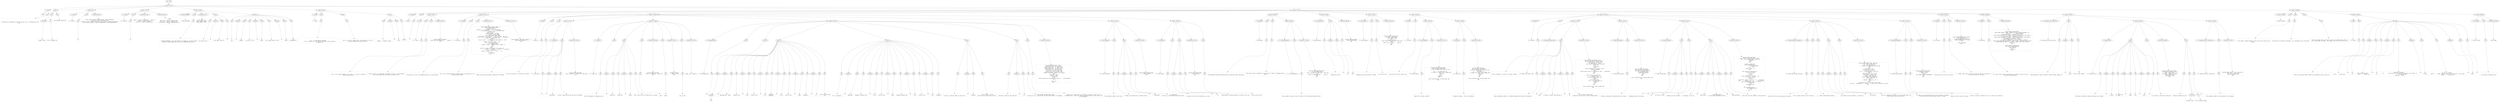 digraph lpegNode {

node [fontname=Helvetica]
edge [style=dashed]

doc_0 [label="doc - 658"]


doc_0 -> { section_1}
{rank=same; section_1}

section_1 [label="section: 1-624"]


// END RANK doc_0

section_1 -> { header_2 prose_3 section_4 section_5 section_6 section_7 section_8 section_9}
{rank=same; header_2 prose_3 section_4 section_5 section_6 section_7 section_8 section_9}

header_2 [label="1 : Node"]

prose_3 [label="prose"]

section_4 [label="section: 8-17"]

section_5 [label="section: 18-37"]

section_6 [label="section: 38-54"]

section_7 [label="section: 55-66"]

section_8 [label="section: 67-586"]

section_9 [label="section: 625-648"]


// END RANK section_1

header_2 -> leaf_10
leaf_10  [color=Gray,shape=rectangle,fontname=Inconsolata,label="* Node"]
// END RANK header_2

prose_3 -> { raw_11 link_12 raw_13}
{rank=same; raw_11 link_12 raw_13}

raw_11 [label="raw"]

link_12 [label="link"]

raw_13 [label="raw"]


// END RANK prose_3

raw_11 -> leaf_14
leaf_14  [color=Gray,shape=rectangle,fontname=Inconsolata,label="


  The Node class implements an abstract syntax tree, in collaboration with
the "]
// END RANK raw_11

link_12 -> { anchortext_15 url_16}
{rank=same; anchortext_15 url_16}

anchortext_15 [label="anchortext"]

url_16 [label="url"]


// END RANK link_12

anchortext_15 -> leaf_17
leaf_17  [color=Gray,shape=rectangle,fontname=Inconsolata,label="Grammar class"]
// END RANK anchortext_15

url_16 -> leaf_18
leaf_18  [color=Gray,shape=rectangle,fontname=Inconsolata,label="hts://~/grammar.orb"]
// END RANK url_16

raw_13 -> leaf_19
leaf_19  [color=Gray,shape=rectangle,fontname=Inconsolata,label=" and lpeg more generally.

"]
// END RANK raw_13

section_4 -> { header_20 prose_21 codeblock_22}
{rank=same; header_20 prose_21 codeblock_22}

header_20 [label="4 : asserts"]

prose_21 [label="prose"]

codeblock_22 [label="code block 10-15"]


// END RANK section_4

header_20 -> leaf_23
leaf_23  [color=Gray,shape=rectangle,fontname=Inconsolata,label="**** asserts"]
// END RANK header_20

prose_21 -> { raw_24}
{rank=same; raw_24}

raw_24 [label="raw"]


// END RANK prose_21

raw_24 -> leaf_25
leaf_25  [color=Gray,shape=rectangle,fontname=Inconsolata,label="
"]
// END RANK raw_24

codeblock_22 -> leaf_26
leaf_26  [color=Gray,shape=rectangle,fontname=Inconsolata,label="local yield = assert(coroutine.yield, \"uses coroutines\")
local wrap = assert(coroutine.wrap)
local sub, find = assert(string.sub, \"uses string\"), assert(string.find)
local setmeta, getmeta = assert(setmetatable), assert(getmetatable)"]
// END RANK codeblock_22

section_5 -> { header_27 prose_28 codeblock_29 codeblock_30}
{rank=same; header_27 prose_28 codeblock_29 codeblock_30}

header_27 [label="4 : requires"]

prose_28 [label="prose"]

codeblock_29 [label="code block 20-24"]

codeblock_30 [label="code block 28-35"]


// END RANK section_5

header_27 -> leaf_31
leaf_31  [color=Gray,shape=rectangle,fontname=Inconsolata,label="**** requires"]
// END RANK header_27

prose_28 -> { raw_32}
{rank=same; raw_32}

raw_32 [label="raw"]


// END RANK prose_28

raw_32 -> leaf_33
leaf_33  [color=Gray,shape=rectangle,fontname=Inconsolata,label="
"]
// END RANK raw_32

codeblock_29 -> leaf_34
leaf_34  [color=Gray,shape=rectangle,fontname=Inconsolata,label="local s = require \"singletons\" . status ()
local a = require \"anterm\"
local dot = require \"espalier/dot\""]
// END RANK codeblock_29

codeblock_30 -> leaf_35
leaf_35  [color=Gray,shape=rectangle,fontname=Inconsolata,label="   -- ergo
   --[[
   local html = require \"espalier/html\"
   local css  = require \"espalier/css\"
   local portal = require \"espalier/portal\"
   --]]"]
// END RANK codeblock_30

section_6 -> { header_36 prose_37 codeblock_38 prose_39 prose_40}
{rank=same; header_36 prose_37 codeblock_38 prose_39 prose_40}

header_36 [label="2 : Node metatable"]

prose_37 [label="prose"]

codeblock_38 [label="code block 43-47"]

prose_39 [label="prose"]

prose_40 [label="prose"]


// END RANK section_6

header_36 -> leaf_41
leaf_41  [color=Gray,shape=rectangle,fontname=Inconsolata,label="** Node metatable"]
// END RANK header_36

prose_37 -> { raw_42}
{rank=same; raw_42}

raw_42 [label="raw"]


// END RANK prose_37

raw_42 -> leaf_43
leaf_43  [color=Gray,shape=rectangle,fontname=Inconsolata,label="

  The Node metatable is the root table for any Node, all of which should
subclass through [[Node:inherit()][hts://~/node#node:inherit()]].
"]
// END RANK raw_42

codeblock_38 -> leaf_44
leaf_44  [color=Gray,shape=rectangle,fontname=Inconsolata,label="local Node = {}
Node.__index = Node
Node.isNode = Node"]
// END RANK codeblock_38

prose_39 -> { raw_45 prespace_46 literal_47 raw_48}
{rank=same; raw_45 prespace_46 literal_47 raw_48}

raw_45 [label="raw"]

prespace_46 [label="prespace"]

literal_47 [label="literal"]

raw_48 [label="raw"]


// END RANK prose_39

raw_45 -> leaf_49
leaf_49  [color=Gray,shape=rectangle,fontname=Inconsolata,label="
we would now say"]
// END RANK raw_45

prespace_46 -> leaf_50
leaf_50  [color=Gray,shape=rectangle,fontname=Inconsolata,label=" "]
// END RANK prespace_46

literal_47 -> leaf_51
leaf_51  [color=Gray,shape=rectangle,fontname=Inconsolata,label="local Node = meta {}"]
// END RANK literal_47

raw_48 -> leaf_52
leaf_52  [color=Gray,shape=rectangle,fontname=Inconsolata,label=".
"]
// END RANK raw_48

prose_40 -> { raw_53 prespace_54 literal_55 raw_56 prespace_57 literal_58 raw_59 prespace_60 literal_61 raw_62}
{rank=same; raw_53 prespace_54 literal_55 raw_56 prespace_57 literal_58 raw_59 prespace_60 literal_61 raw_62}

raw_53 [label="raw"]

prespace_54 [label="prespace"]

literal_55 [label="literal"]

raw_56 [label="raw"]

prespace_57 [label="prespace"]

literal_58 [label="literal"]

raw_59 [label="raw"]

prespace_60 [label="prespace"]

literal_61 [label="literal"]

raw_62 [label="raw"]


// END RANK prose_40

raw_53 -> leaf_63
leaf_63  [color=Gray,shape=rectangle,fontname=Inconsolata,label="
The"]
// END RANK raw_53

prespace_54 -> leaf_64
leaf_64  [color=Gray,shape=rectangle,fontname=Inconsolata,label=" "]
// END RANK prespace_54

literal_55 -> leaf_65
leaf_65  [color=Gray,shape=rectangle,fontname=Inconsolata,label="isNode"]
// END RANK literal_55

raw_56 -> leaf_66
leaf_66  [color=Gray,shape=rectangle,fontname=Inconsolata,label=" is a quirk of the"]
// END RANK raw_56

prespace_57 -> leaf_67
leaf_67  [color=Gray,shape=rectangle,fontname=Inconsolata,label=" "]
// END RANK prespace_57

literal_58 -> leaf_68
leaf_68  [color=Gray,shape=rectangle,fontname=Inconsolata,label="Node"]
// END RANK literal_58

raw_59 -> leaf_69
leaf_69  [color=Gray,shape=rectangle,fontname=Inconsolata,label=" arcy, being distinct from"]
// END RANK raw_59

prespace_60 -> leaf_70
leaf_70  [color=Gray,shape=rectangle,fontname=Inconsolata,label=" "]
// END RANK prespace_60

literal_61 -> leaf_71
leaf_71  [color=Gray,shape=rectangle,fontname=Inconsolata,label="idEst"]
// END RANK literal_61

raw_62 -> leaf_72
leaf_72  [color=Gray,shape=rectangle,fontname=Inconsolata,label=" for
orthogonality.

"]
// END RANK raw_62

section_7 -> { header_73 prose_74 prose_75 prose_76}
{rank=same; header_73 prose_74 prose_75 prose_76}

header_73 [label="2 : Fields"]

prose_74 [label="prose"]

prose_75 [label="prose"]

prose_76 [label="prose"]


// END RANK section_7

header_73 -> leaf_77
leaf_77  [color=Gray,shape=rectangle,fontname=Inconsolata,label="** Fields"]
// END RANK header_73

prose_74 -> { raw_78}
{rank=same; raw_78}

raw_78 [label="raw"]


// END RANK prose_74

raw_78 -> leaf_79
leaf_79  [color=Gray,shape=rectangle,fontname=Inconsolata,label="

   - id :  A string naming the Node.
           This is identical to the name of the pattern that recognizes
           or captures it.
"]
// END RANK raw_78

prose_75 -> { raw_80}
{rank=same; raw_80}

raw_80 [label="raw"]


// END RANK prose_75

raw_80 -> leaf_81
leaf_81  [color=Gray,shape=rectangle,fontname=Inconsolata,label="
           This is never set on Node itself, and Grammar will fail to
           produce a Node which lacks this flag.
"]
// END RANK raw_80

prose_76 -> { raw_82 prespace_83 literal_84 raw_85}
{rank=same; raw_82 prespace_83 literal_84 raw_85}

raw_82 [label="raw"]

prespace_83 [label="prespace"]

literal_84 [label="literal"]

raw_85 [label="raw"]


// END RANK prose_76

raw_82 -> leaf_86
leaf_86  [color=Gray,shape=rectangle,fontname=Inconsolata,label="
   - isNode :  A boolean, always"]
// END RANK raw_82

prespace_83 -> leaf_87
leaf_87  [color=Gray,shape=rectangle,fontname=Inconsolata,label=" "]
// END RANK prespace_83

literal_84 -> leaf_88
leaf_88  [color=Gray,shape=rectangle,fontname=Inconsolata,label="true"]
// END RANK literal_84

raw_85 -> leaf_89
leaf_89  [color=Gray,shape=rectangle,fontname=Inconsolata,label="/truthy.

"]
// END RANK raw_85

section_8 -> { header_90 prose_91 section_92 section_93 section_94 section_95 section_96 section_97 section_98 section_99 section_100 section_101 section_102}
{rank=same; header_90 prose_91 section_92 section_93 section_94 section_95 section_96 section_97 section_98 section_99 section_100 section_101 section_102}

header_90 [label="2 : Methods"]

prose_91 [label="prose"]

section_92 [label="section: 70-84"]

section_93 [label="section: 85-133"]

section_94 [label="section: 134-244"]

section_95 [label="section: 260-267"]

section_96 [label="section: 282-292"]

section_97 [label="section: 293-312"]

section_98 [label="section: 313-339"]

section_99 [label="section: 362-518"]

section_100 [label="section: 536-554"]

section_101 [label="section: 555-586"]

section_102 [label="section: 587-612"]


// END RANK section_8

header_90 -> leaf_103
leaf_103  [color=Gray,shape=rectangle,fontname=Inconsolata,label="** Methods"]
// END RANK header_90

prose_91 -> { raw_104}
{rank=same; raw_104}

raw_104 [label="raw"]


// END RANK prose_91

raw_104 -> leaf_105
leaf_105  [color=Gray,shape=rectangle,fontname=Inconsolata,label="

"]
// END RANK raw_104

section_92 -> { header_106 prose_107 prose_108 codeblock_109}
{rank=same; header_106 prose_107 prose_108 codeblock_109}

header_106 [label="4 : toLua"]

prose_107 [label="prose"]

prose_108 [label="prose"]

codeblock_109 [label="code block 78-82"]


// END RANK section_92

header_106 -> leaf_110
leaf_110  [color=Gray,shape=rectangle,fontname=Inconsolata,label="**** toLua"]
// END RANK header_106

prose_107 -> { raw_111}
{rank=same; raw_111}

raw_111 [label="raw"]


// END RANK prose_107

raw_111 -> leaf_112
leaf_112  [color=Gray,shape=rectangle,fontname=Inconsolata,label="

This is not a general method in any sense, it's here as a backstop
while I build out Clu.
"]
// END RANK raw_111

prose_108 -> { raw_113}
{rank=same; raw_113}

raw_113 [label="raw"]


// END RANK prose_108

raw_113 -> leaf_114
leaf_114  [color=Gray,shape=rectangle,fontname=Inconsolata,label="
I'm going to call it an important root method: it says, in plain English,
that a bare Node cannot be simply converted to Lua.
"]
// END RANK raw_113

codeblock_109 -> leaf_115
leaf_115  [color=Gray,shape=rectangle,fontname=Inconsolata,label="function Node.toLua(node)
  s:halt(\"No toLua method for \" .. node.id)
end"]
// END RANK codeblock_109

section_93 -> { header_116 prose_117 prose_118 codeblock_119 codeblock_120}
{rank=same; header_116 prose_117 prose_118 codeblock_119 codeblock_120}

header_116 [label="3 : Visualizer"]

prose_117 [label="prose"]

prose_118 [label="prose"]

codeblock_119 [label="code block 94-125"]

codeblock_120 [label="code block 127-131"]


// END RANK section_93

header_116 -> leaf_121
leaf_121  [color=Gray,shape=rectangle,fontname=Inconsolata,label="*** Visualizer"]
// END RANK header_116

prose_117 -> { raw_122}
{rank=same; raw_122}

raw_122 [label="raw"]


// END RANK prose_117

raw_122 -> leaf_123
leaf_123  [color=Gray,shape=rectangle,fontname=Inconsolata,label="

This gives us a nice, tree-shaped printout of an entire Node.
"]
// END RANK raw_122

prose_118 -> { raw_124}
{rank=same; raw_124}

raw_124 [label="raw"]


// END RANK prose_118

raw_124 -> leaf_125
leaf_125  [color=Gray,shape=rectangle,fontname=Inconsolata,label="
We're less disciplined than we should be about up-assigning this to
inherited Node classes.
"]
// END RANK raw_124

codeblock_119 -> leaf_126
leaf_126  [color=Gray,shape=rectangle,fontname=Inconsolata,label="function Node.toString(node, depth, c)
   local depth = depth or 0
   local phrase = \"\"
   phrase = (\"  \"):rep(depth) .. a.bright(node.id) .. \"    \"
      .. a.cyan(node.first) .. \"-\" .. a.cyan(node.last)
   if node[1] then
      local extra = \"    \"
      if Node.len(node) > 56 then
         --  Truncate in the middle
         local span = Node.span(node)
         local pre, post = sub(span, 1, 26), sub(span, -26, -1)
         extra = extra .. a.dim(pre) .. a.bright(\"………\") .. a.dim(post)
         extra = extra:gsub(\"\\n\", \"◼︎\")
      else
         extra = extra .. a.dim(Node.span(node):gsub(\"\\n\", \"◼︎\"))
      end
      phrase = phrase .. extra .. \"\\n\"
      for _,v in ipairs(node) do
         if (v.isNode) then
            phrase = phrase .. Node.toString(v, depth + 1)
         end
      end
   else
      local val = node.str:sub(node.first, node.last)
                          :gsub(\" \", a.clear() .. a.dim(\"_\") .. a.green())
      val = a.green(val)
      phrase = phrase .. \"    \" .. val  .. \"\\n\"
   end
   return phrase
end"]
// END RANK codeblock_119

codeblock_120 -> leaf_127
leaf_127  [color=Gray,shape=rectangle,fontname=Inconsolata,label="function Node.__repr(node, phrase, c)
   return tostring(node, 0, c)
end"]
// END RANK codeblock_120

section_94 -> { header_128 prose_129 prose_130 section_131 section_132 section_133 section_134 section_135}
{rank=same; header_128 prose_129 prose_130 section_131 section_132 section_133 section_134 section_135}

header_128 [label="3 : Metrics"]

prose_129 [label="prose"]

prose_130 [label="prose"]

section_131 [label="section: 141-151"]

section_132 [label="section: 152-180"]

section_133 [label="section: 181-228"]

section_134 [label="section: 229-244"]

section_135 [label="section: 245-259"]


// END RANK section_94

header_128 -> leaf_136
leaf_136  [color=Gray,shape=rectangle,fontname=Inconsolata,label="*** Metrics"]
// END RANK header_128

prose_129 -> { raw_137}
{rank=same; raw_137}

raw_137 [label="raw"]


// END RANK prose_129

raw_137 -> leaf_138
leaf_138  [color=Gray,shape=rectangle,fontname=Inconsolata,label="

These retrieve various general properties of the Node.
"]
// END RANK raw_137

prose_130 -> { raw_139}
{rank=same; raw_139}

raw_139 [label="raw"]


// END RANK prose_130

raw_139 -> leaf_140
leaf_140  [color=Gray,shape=rectangle,fontname=Inconsolata,label="
The focus has been on correctness over speed.

"]
// END RANK raw_139

section_131 -> { header_141 prose_142 codeblock_143}
{rank=same; header_141 prose_142 codeblock_143}

header_141 [label="4 : node:span()"]

prose_142 [label="prose"]

codeblock_143 [label="code block 145-149"]


// END RANK section_131

header_141 -> leaf_144
leaf_144  [color=Gray,shape=rectangle,fontname=Inconsolata,label="**** node:span()"]
// END RANK header_141

prose_142 -> { raw_145 prespace_146 literal_147 raw_148}
{rank=same; raw_145 prespace_146 literal_147 raw_148}

raw_145 [label="raw"]

prespace_146 [label="prespace"]

literal_147 [label="literal"]

raw_148 [label="raw"]


// END RANK prose_142

raw_145 -> leaf_149
leaf_149  [color=Gray,shape=rectangle,fontname=Inconsolata,label=""]
// END RANK raw_145

prespace_146 -> leaf_150
leaf_150  [color=Gray,shape=rectangle,fontname=Inconsolata,label=""]
// END RANK prespace_146

literal_147 -> leaf_151
leaf_151  [color=Gray,shape=rectangle,fontname=Inconsolata,label="node:span()"]
// END RANK literal_147

raw_148 -> leaf_152
leaf_152  [color=Gray,shape=rectangle,fontname=Inconsolata,label=" returns a substring across the span of the Node.
"]
// END RANK raw_148

codeblock_143 -> leaf_153
leaf_153  [color=Gray,shape=rectangle,fontname=Inconsolata,label="function Node.span(node)
   return sub(node.str, node.first, node.last)
end"]
// END RANK codeblock_143

section_132 -> { header_154 prose_155 prose_156 prose_157 codeblock_158 prose_159 codeblock_160 prose_161 codeblock_162}
{rank=same; header_154 prose_155 prose_156 prose_157 codeblock_158 prose_159 codeblock_160 prose_161 codeblock_162}

header_154 [label="4 : node:len()"]

prose_155 [label="prose"]

prose_156 [label="prose"]

prose_157 [label="prose"]

codeblock_158 [label="code block 160-164"]

prose_159 [label="prose"]

codeblock_160 [label="code block 168-172"]

prose_161 [label="prose"]

codeblock_162 [label="code block 176-178"]


// END RANK section_132

header_154 -> leaf_163
leaf_163  [color=Gray,shape=rectangle,fontname=Inconsolata,label="**** node:len()"]
// END RANK header_154

prose_155 -> { raw_164}
{rank=same; raw_164}

raw_164 [label="raw"]


// END RANK prose_155

raw_164 -> leaf_165
leaf_165  [color=Gray,shape=rectangle,fontname=Inconsolata,label="

ahh, the pleasure of indexing by one.
"]
// END RANK raw_164

prose_156 -> { prespace_166 literal_167 raw_168 prespace_169 literal_170 raw_171}
{rank=same; prespace_166 literal_167 raw_168 prespace_169 literal_170 raw_171}

prespace_166 [label="prespace"]

literal_167 [label="literal"]

raw_168 [label="raw"]

prespace_169 [label="prespace"]

literal_170 [label="literal"]

raw_171 [label="raw"]


// END RANK prose_156

prespace_166 -> leaf_172
leaf_172  [color=Gray,shape=rectangle,fontname=Inconsolata,label=""]
// END RANK prespace_166

literal_167 -> leaf_173
leaf_173  [color=Gray,shape=rectangle,fontname=Inconsolata,label="node:len()"]
// END RANK literal_167

raw_168 -> leaf_174
leaf_174  [color=Gray,shape=rectangle,fontname=Inconsolata,label=" gives the"]
// END RANK raw_168

prespace_169 -> leaf_175
leaf_175  [color=Gray,shape=rectangle,fontname=Inconsolata,label=" "]
// END RANK prespace_169

literal_170 -> leaf_176
leaf_176  [color=Gray,shape=rectangle,fontname=Inconsolata,label="#node"]
// END RANK literal_170

raw_171 -> leaf_177
leaf_177  [color=Gray,shape=rectangle,fontname=Inconsolata,label=" and I think we can just add that as a synonym.
"]
// END RANK raw_171

prose_157 -> { raw_178}
{rank=same; raw_178}

raw_178 [label="raw"]


// END RANK prose_157

raw_178 -> leaf_179
leaf_179  [color=Gray,shape=rectangle,fontname=Inconsolata,label="
hmm.
"]
// END RANK raw_178

codeblock_158 -> leaf_180
leaf_180  [color=Gray,shape=rectangle,fontname=Inconsolata,label="function Node.len(node)
    return 1 + node.last - node.first
end"]
// END RANK codeblock_158

prose_159 -> { raw_181}
{rank=same; raw_181}

raw_181 [label="raw"]


// END RANK prose_159

raw_181 -> leaf_182
leaf_182  [color=Gray,shape=rectangle,fontname=Inconsolata,label="
Hence
"]
// END RANK raw_181

codeblock_160 -> leaf_183
leaf_183  [color=Gray,shape=rectangle,fontname=Inconsolata,label="fn Node.len(node)
   -> @last - @first
end"]
// END RANK codeblock_160

prose_161 -> { raw_184}
{rank=same; raw_184}

raw_184 [label="raw"]


// END RANK prose_161

raw_184 -> leaf_185
leaf_185  [color=Gray,shape=rectangle,fontname=Inconsolata,label="
yes, we can:
"]
// END RANK raw_184

codeblock_162 -> leaf_186
leaf_186  [color=Gray,shape=rectangle,fontname=Inconsolata,label="Node.__len = Node.len"]
// END RANK codeblock_162

section_133 -> { header_187 prose_188 structure_189 prose_190 prose_191 prose_192 prose_193 prose_194 codeblock_195}
{rank=same; header_187 prose_188 structure_189 prose_190 prose_191 prose_192 prose_193 prose_194 codeblock_195}

header_187 [label="4 : Node:gap(node)"]

prose_188 [label="prose"]

structure_189 [label="structure"]

prose_190 [label="prose"]

prose_191 [label="prose"]

prose_192 [label="prose"]

prose_193 [label="prose"]

prose_194 [label="prose"]

codeblock_195 [label="code block 206-226"]


// END RANK section_133

header_187 -> leaf_196
leaf_196  [color=Gray,shape=rectangle,fontname=Inconsolata,label="**** Node:gap(node)"]
// END RANK header_187

prose_188 -> { raw_197}
{rank=same; raw_197}

raw_197 [label="raw"]


// END RANK prose_188

raw_197 -> leaf_198
leaf_198  [color=Gray,shape=rectangle,fontname=Inconsolata,label="
"]
// END RANK raw_197

structure_189 -> { hashline_199}
{rank=same; hashline_199}

hashline_199 [label="hashline"]


// END RANK structure_189

hashline_199 -> { hashtag_200}
{rank=same; hashtag_200}

hashtag_200 [label="hashtag"]


// END RANK hashline_199

hashtag_200 -> leaf_201
leaf_201  [color=Gray,shape=rectangle,fontname=Inconsolata,label="NB"]
// END RANK hashtag_200

prose_190 -> { prespace_202 literal_203 raw_204 prespace_205 literal_206 raw_207 prespace_208 literal_209 raw_210 prespace_211 literal_212 raw_213 prespace_214 literal_215 raw_216 prespace_217 bold_218 raw_219}
{rank=same; prespace_202 literal_203 raw_204 prespace_205 literal_206 raw_207 prespace_208 literal_209 raw_210 prespace_211 literal_212 raw_213 prespace_214 literal_215 raw_216 prespace_217 bold_218 raw_219}

prespace_202 [label="prespace"]

literal_203 [label="literal"]

raw_204 [label="raw"]

prespace_205 [label="prespace"]

literal_206 [label="literal"]

raw_207 [label="raw"]

prespace_208 [label="prespace"]

literal_209 [label="literal"]

raw_210 [label="raw"]

prespace_211 [label="prespace"]

literal_212 [label="literal"]

raw_213 [label="raw"]

prespace_214 [label="prespace"]

literal_215 [label="literal"]

raw_216 [label="raw"]

prespace_217 [label="prespace"]

bold_218 [label="bold"]

raw_219 [label="raw"]


// END RANK prose_190

prespace_202 -> leaf_220
leaf_220  [color=Gray,shape=rectangle,fontname=Inconsolata,label=""]
// END RANK prespace_202

literal_203 -> leaf_221
leaf_221  [color=Gray,shape=rectangle,fontname=Inconsolata,label="Node.gap(left, right)"]
// END RANK literal_203

raw_204 -> leaf_222
leaf_222  [color=Gray,shape=rectangle,fontname=Inconsolata,label=" compares the"]
// END RANK raw_204

prespace_205 -> leaf_223
leaf_223  [color=Gray,shape=rectangle,fontname=Inconsolata,label=" "]
// END RANK prespace_205

literal_206 -> leaf_224
leaf_224  [color=Gray,shape=rectangle,fontname=Inconsolata,label="last"]
// END RANK literal_206

raw_207 -> leaf_225
leaf_225  [color=Gray,shape=rectangle,fontname=Inconsolata,label=" field of the"]
// END RANK raw_207

prespace_208 -> leaf_226
leaf_226  [color=Gray,shape=rectangle,fontname=Inconsolata,label=" "]
// END RANK prespace_208

literal_209 -> leaf_227
leaf_227  [color=Gray,shape=rectangle,fontname=Inconsolata,label="left"]
// END RANK literal_209

raw_210 -> leaf_228
leaf_228  [color=Gray,shape=rectangle,fontname=Inconsolata,label=" parameter
with the"]
// END RANK raw_210

prespace_211 -> leaf_229
leaf_229  [color=Gray,shape=rectangle,fontname=Inconsolata,label=" "]
// END RANK prespace_211

literal_212 -> leaf_230
leaf_230  [color=Gray,shape=rectangle,fontname=Inconsolata,label="first"]
// END RANK literal_212

raw_213 -> leaf_231
leaf_231  [color=Gray,shape=rectangle,fontname=Inconsolata,label=" field of the"]
// END RANK raw_213

prespace_214 -> leaf_232
leaf_232  [color=Gray,shape=rectangle,fontname=Inconsolata,label=" "]
// END RANK prespace_214

literal_215 -> leaf_233
leaf_233  [color=Gray,shape=rectangle,fontname=Inconsolata,label="right"]
// END RANK literal_215

raw_216 -> leaf_234
leaf_234  [color=Gray,shape=rectangle,fontname=Inconsolata,label=" parameter,"]
// END RANK raw_216

prespace_217 -> leaf_235
leaf_235  [color=Gray,shape=rectangle,fontname=Inconsolata,label=" "]
// END RANK prespace_217

bold_218 -> leaf_236
leaf_236  [color=Gray,shape=rectangle,fontname=Inconsolata,label="if"]
// END RANK bold_218

raw_219 -> leaf_237
leaf_237  [color=Gray,shape=rectangle,fontname=Inconsolata,label=" this is greater than
0.
"]
// END RANK raw_219

prose_191 -> { raw_238 prespace_239 literal_240 raw_241 prespace_242 literal_243 raw_244 prespace_245 literal_246 raw_247 prespace_248 literal_249 raw_250 prespace_251 literal_252 raw_253}
{rank=same; raw_238 prespace_239 literal_240 raw_241 prespace_242 literal_243 raw_244 prespace_245 literal_246 raw_247 prespace_248 literal_249 raw_250 prespace_251 literal_252 raw_253}

raw_238 [label="raw"]

prespace_239 [label="prespace"]

literal_240 [label="literal"]

raw_241 [label="raw"]

prespace_242 [label="prespace"]

literal_243 [label="literal"]

raw_244 [label="raw"]

prespace_245 [label="prespace"]

literal_246 [label="literal"]

raw_247 [label="raw"]

prespace_248 [label="prespace"]

literal_249 [label="literal"]

raw_250 [label="raw"]

prespace_251 [label="prespace"]

literal_252 [label="literal"]

raw_253 [label="raw"]


// END RANK prose_191

raw_238 -> leaf_254
leaf_254  [color=Gray,shape=rectangle,fontname=Inconsolata,label="
If it is negative,"]
// END RANK raw_238

prespace_239 -> leaf_255
leaf_255  [color=Gray,shape=rectangle,fontname=Inconsolata,label=" "]
// END RANK prespace_239

literal_240 -> leaf_256
leaf_256  [color=Gray,shape=rectangle,fontname=Inconsolata,label="Node.gap"]
// END RANK literal_240

raw_241 -> leaf_257
leaf_257  [color=Gray,shape=rectangle,fontname=Inconsolata,label=" attempts to measure the"]
// END RANK raw_241

prespace_242 -> leaf_258
leaf_258  [color=Gray,shape=rectangle,fontname=Inconsolata,label=" "]
// END RANK prespace_242

literal_243 -> leaf_259
leaf_259  [color=Gray,shape=rectangle,fontname=Inconsolata,label="first"]
// END RANK literal_243

raw_244 -> leaf_260
leaf_260  [color=Gray,shape=rectangle,fontname=Inconsolata,label=" field of the"]
// END RANK raw_244

prespace_245 -> leaf_261
leaf_261  [color=Gray,shape=rectangle,fontname=Inconsolata,label=""]
// END RANK prespace_245

literal_246 -> leaf_262
leaf_262  [color=Gray,shape=rectangle,fontname=Inconsolata,label="right"]
// END RANK literal_246

raw_247 -> leaf_263
leaf_263  [color=Gray,shape=rectangle,fontname=Inconsolata,label=" parameter against the"]
// END RANK raw_247

prespace_248 -> leaf_264
leaf_264  [color=Gray,shape=rectangle,fontname=Inconsolata,label=" "]
// END RANK prespace_248

literal_249 -> leaf_265
leaf_265  [color=Gray,shape=rectangle,fontname=Inconsolata,label="last"]
// END RANK literal_249

raw_250 -> leaf_266
leaf_266  [color=Gray,shape=rectangle,fontname=Inconsolata,label=" field of the"]
// END RANK raw_250

prespace_251 -> leaf_267
leaf_267  [color=Gray,shape=rectangle,fontname=Inconsolata,label=" "]
// END RANK prespace_251

literal_252 -> leaf_268
leaf_268  [color=Gray,shape=rectangle,fontname=Inconsolata,label="left"]
// END RANK literal_252

raw_253 -> leaf_269
leaf_269  [color=Gray,shape=rectangle,fontname=Inconsolata,label=" parameter.
"]
// END RANK raw_253

prose_192 -> { raw_270 prespace_271 bold_272 raw_273}
{rank=same; raw_270 prespace_271 bold_272 raw_273}

raw_270 [label="raw"]

prespace_271 [label="prespace"]

bold_272 [label="bold"]

raw_273 [label="raw"]


// END RANK prose_192

raw_270 -> leaf_274
leaf_274  [color=Gray,shape=rectangle,fontname=Inconsolata,label="
If this is a natural number we return the"]
// END RANK raw_270

prespace_271 -> leaf_275
leaf_275  [color=Gray,shape=rectangle,fontname=Inconsolata,label=" "]
// END RANK prespace_271

bold_272 -> leaf_276
leaf_276  [color=Gray,shape=rectangle,fontname=Inconsolata,label="negation"]
// END RANK bold_272

raw_273 -> leaf_277
leaf_277  [color=Gray,shape=rectangle,fontname=Inconsolata,label=" of this value.  If both
should prove to be positive, we halt.
"]
// END RANK raw_273

prose_193 -> { raw_278 prespace_279 literal_280 raw_281}
{rank=same; raw_278 prespace_279 literal_280 raw_281}

raw_278 [label="raw"]

prespace_279 [label="prespace"]

literal_280 [label="literal"]

raw_281 [label="raw"]


// END RANK prose_193

raw_278 -> leaf_282
leaf_282  [color=Gray,shape=rectangle,fontname=Inconsolata,label="
No effort is made to check that the"]
// END RANK raw_278

prespace_279 -> leaf_283
leaf_283  [color=Gray,shape=rectangle,fontname=Inconsolata,label=" "]
// END RANK prespace_279

literal_280 -> leaf_284
leaf_284  [color=Gray,shape=rectangle,fontname=Inconsolata,label="str"]
// END RANK literal_280

raw_281 -> leaf_285
leaf_285  [color=Gray,shape=rectangle,fontname=Inconsolata,label=" field matches between nodes unless
we have an error, in which case it could prove helpful for diagnosis.
"]
// END RANK raw_281

prose_194 -> { raw_286}
{rank=same; raw_286}

raw_286 [label="raw"]


// END RANK prose_194

raw_286 -> leaf_287
leaf_287  [color=Gray,shape=rectangle,fontname=Inconsolata,label="
Indeed such a check would be a disaster in streams or other sort of
piecewise parse.  Which will require implementation in and of itself, but
in the meantime...
"]
// END RANK raw_286

codeblock_195 -> leaf_288
leaf_288  [color=Gray,shape=rectangle,fontname=Inconsolata,label="function Node.gap(left, right)
  assert(left.last, \"no left.last\")
  assert(right.first, \"no right.first\")
  assert(right.last, \"no right.last\")
  assert(left.first, \"no left.first\")
  if left.first >= right.last then
    local left, right = right, left
  elseif left.last > right.first then
    s:halt(\"overlapping regions or str issue\")
  end
  local gap = left
  if gap >= 0 then
    return gap
  else
    s:halt(\"some kind of situation where gap is \" .. tostring(gap))
  end

  return nil
end"]
// END RANK codeblock_195

section_134 -> { header_289 prose_290 prose_291 codeblock_292}
{rank=same; header_289 prose_290 prose_291 codeblock_292}

header_289 [label="4 : node:dotLabel()"]

prose_290 [label="prose"]

prose_291 [label="prose"]

codeblock_292 [label="code block 238-242"]


// END RANK section_134

header_289 -> leaf_293
leaf_293  [color=Gray,shape=rectangle,fontname=Inconsolata,label="**** node:dotLabel()"]
// END RANK header_289

prose_290 -> { raw_294}
{rank=same; raw_294}

raw_294 [label="raw"]


// END RANK prose_290

raw_294 -> leaf_295
leaf_295  [color=Gray,shape=rectangle,fontname=Inconsolata,label="

This provides a label for dot files.
"]
// END RANK raw_294

prose_291 -> { raw_296 prespace_297 literal_298 raw_299}
{rank=same; raw_296 prespace_297 literal_298 raw_299}

raw_296 [label="raw"]

prespace_297 [label="prespace"]

literal_298 [label="literal"]

raw_299 [label="raw"]


// END RANK prose_291

raw_296 -> leaf_300
leaf_300  [color=Gray,shape=rectangle,fontname=Inconsolata,label="
Perhaps over-specialized.  We might prefer a"]
// END RANK raw_296

prespace_297 -> leaf_301
leaf_301  [color=Gray,shape=rectangle,fontname=Inconsolata,label=" "]
// END RANK prespace_297

literal_298 -> leaf_302
leaf_302  [color=Gray,shape=rectangle,fontname=Inconsolata,label="node:label()"]
// END RANK literal_298

raw_299 -> leaf_303
leaf_303  [color=Gray,shape=rectangle,fontname=Inconsolata,label=" for generality
and call it when constructing labile trees.
"]
// END RANK raw_299

codeblock_292 -> leaf_304
leaf_304  [color=Gray,shape=rectangle,fontname=Inconsolata,label="function Node.dotLabel(node)
  return node.id
end"]
// END RANK codeblock_292

section_135 -> { header_305 prose_306 prose_307 codeblock_308 prose_309}
{rank=same; header_305 prose_306 prose_307 codeblock_308 prose_309}

header_305 [label="4 : node:label()"]

prose_306 [label="prose"]

prose_307 [label="prose"]

codeblock_308 [label="code block 251-255"]

prose_309 [label="prose"]


// END RANK section_135

header_305 -> leaf_310
leaf_310  [color=Gray,shape=rectangle,fontname=Inconsolata,label="**** node:label()"]
// END RANK header_305

prose_306 -> { raw_311}
{rank=same; raw_311}

raw_311 [label="raw"]


// END RANK prose_306

raw_311 -> leaf_312
leaf_312  [color=Gray,shape=rectangle,fontname=Inconsolata,label="

A synonym, then. But a heritable one, you see.
"]
// END RANK raw_311

prose_307 -> { prespace_313 literal_314 raw_315}
{rank=same; prespace_313 literal_314 raw_315}

prespace_313 [label="prespace"]

literal_314 [label="literal"]

raw_315 [label="raw"]


// END RANK prose_307

prespace_313 -> leaf_316
leaf_316  [color=Gray,shape=rectangle,fontname=Inconsolata,label=""]
// END RANK prespace_313

literal_314 -> leaf_317
leaf_317  [color=Gray,shape=rectangle,fontname=Inconsolata,label="id"]
// END RANK literal_314

raw_315 -> leaf_318
leaf_318  [color=Gray,shape=rectangle,fontname=Inconsolata,label=" being generic, and genre being all we have at the root:
"]
// END RANK raw_315

codeblock_308 -> leaf_319
leaf_319  [color=Gray,shape=rectangle,fontname=Inconsolata,label="function Node.label(node)
   return node.id
end"]
// END RANK codeblock_308

prose_309 -> { raw_320}
{rank=same; raw_320}

raw_320 [label="raw"]


// END RANK prose_309

raw_320 -> leaf_321
leaf_321  [color=Gray,shape=rectangle,fontname=Inconsolata,label="
Worth writing twice.

"]
// END RANK raw_320

section_95 -> { header_322 prose_323 prose_324 section_325}
{rank=same; header_322 prose_323 prose_324 section_325}

header_322 [label="3 : Backstops"]

prose_323 [label="prose"]

prose_324 [label="prose"]

section_325 [label="section: 268-281"]


// END RANK section_95

header_322 -> leaf_326
leaf_326  [color=Gray,shape=rectangle,fontname=Inconsolata,label="*** Backstops"]
// END RANK header_322

prose_323 -> { raw_327}
{rank=same; raw_327}

raw_327 [label="raw"]


// END RANK prose_323

raw_327 -> leaf_328
leaf_328  [color=Gray,shape=rectangle,fontname=Inconsolata,label="

The backstops prevent malformed parsing of some key format transitions.
"]
// END RANK raw_327

prose_324 -> { raw_329}
{rank=same; raw_329}

raw_329 [label="raw"]


// END RANK prose_324

raw_329 -> leaf_330
leaf_330  [color=Gray,shape=rectangle,fontname=Inconsolata,label="
They also provide a paradigm for writing more of same for language-specific
cases.

"]
// END RANK raw_329

section_325 -> { header_331 prose_332 codeblock_333}
{rank=same; header_331 prose_332 codeblock_333}

header_331 [label="4 : node:toMarkdown()"]

prose_332 [label="prose"]

codeblock_333 [label="code block 272-280"]


// END RANK section_325

header_331 -> leaf_334
leaf_334  [color=Gray,shape=rectangle,fontname=Inconsolata,label="**** node:toMarkdown()"]
// END RANK header_331

prose_332 -> { raw_335}
{rank=same; raw_335}

raw_335 [label="raw"]


// END RANK prose_332

raw_335 -> leaf_336
leaf_336  [color=Gray,shape=rectangle,fontname=Inconsolata,label="

This provides a literal string if called on a leaf node and otherwise halts.
"]
// END RANK raw_335

codeblock_333 -> leaf_337
leaf_337  [color=Gray,shape=rectangle,fontname=Inconsolata,label="function Node.toMarkdown(node)
  if not node[1] then
    return sub(node.str, node.first, node.last)
  else
    s:halt(\"no toMarkdown for \" .. node.id)
  end
end"]
// END RANK codeblock_333

section_96 -> { header_338 prose_339 codeblock_340}
{rank=same; header_338 prose_339 codeblock_340}

header_338 [label="3 : node:dot(node)"]

prose_339 [label="prose"]

codeblock_340 [label="code block 286-290"]


// END RANK section_96

header_338 -> leaf_341
leaf_341  [color=Gray,shape=rectangle,fontname=Inconsolata,label="*** node:dot(node)"]
// END RANK header_338

prose_339 -> { raw_342 prespace_343 literal_344 raw_345}
{rank=same; raw_342 prespace_343 literal_344 raw_345}

raw_342 [label="raw"]

prespace_343 [label="prespace"]

literal_344 [label="literal"]

raw_345 [label="raw"]


// END RANK prose_339

raw_342 -> leaf_346
leaf_346  [color=Gray,shape=rectangle,fontname=Inconsolata,label="

Generates a entire"]
// END RANK raw_342

prespace_343 -> leaf_347
leaf_347  [color=Gray,shape=rectangle,fontname=Inconsolata,label=" "]
// END RANK prespace_343

literal_344 -> leaf_348
leaf_348  [color=Gray,shape=rectangle,fontname=Inconsolata,label="dot"]
// END RANK literal_344

raw_345 -> leaf_349
leaf_349  [color=Gray,shape=rectangle,fontname=Inconsolata,label=" node.
"]
// END RANK raw_345

codeblock_340 -> leaf_350
leaf_350  [color=Gray,shape=rectangle,fontname=Inconsolata,label="function Node.dot(node)
  return dot.dot(node)
end"]
// END RANK codeblock_340

section_97 -> { header_351 prose_352 prose_353 codeblock_354}
{rank=same; header_351 prose_352 prose_353 codeblock_354}

header_351 [label="3 : node:toValue()"]

prose_352 [label="prose"]

prose_353 [label="prose"]

codeblock_354 [label="code block 299-310"]


// END RANK section_97

header_351 -> leaf_355
leaf_355  [color=Gray,shape=rectangle,fontname=Inconsolata,label="*** node:toValue()"]
// END RANK header_351

prose_352 -> { raw_356}
{rank=same; raw_356}

raw_356 [label="raw"]


// END RANK prose_352

raw_356 -> leaf_357
leaf_357  [color=Gray,shape=rectangle,fontname=Inconsolata,label="

Sometimes you want the value of a Node.
"]
// END RANK raw_356

prose_353 -> { raw_358}
{rank=same; raw_358}

raw_358 [label="raw"]


// END RANK prose_353

raw_358 -> leaf_359
leaf_359  [color=Gray,shape=rectangle,fontname=Inconsolata,label="
So you call this:
"]
// END RANK raw_358

codeblock_354 -> leaf_360
leaf_360  [color=Gray,shape=rectangle,fontname=Inconsolata,label="function Node.toValue(node)
  if node.__VALUE then
    return node.__VALUE
  end
  if node.str then
    return node.str:sub(node.first,node.last)
  else
    s:halt(\"no str on node \" .. node.id)
  end
end"]
// END RANK codeblock_354

section_98 -> { header_361 prose_362 section_363 section_364}
{rank=same; header_361 prose_362 section_363 section_364}

header_361 [label="3 : Iterators"]

prose_362 [label="prose"]

section_363 [label="section: 318-339"]

section_364 [label="section: 340-361"]


// END RANK section_98

header_361 -> leaf_365
leaf_365  [color=Gray,shape=rectangle,fontname=Inconsolata,label="*** Iterators"]
// END RANK header_361

prose_362 -> { raw_366}
{rank=same; raw_366}

raw_366 [label="raw"]


// END RANK prose_362

raw_366 -> leaf_367
leaf_367  [color=Gray,shape=rectangle,fontname=Inconsolata,label="

Traversal may be done several ways.

"]
// END RANK raw_366

section_363 -> { header_368 prose_369 codeblock_370}
{rank=same; header_368 prose_369 codeblock_370}

header_368 [label="4 : Node.walkPost"]

prose_369 [label="prose"]

codeblock_370 [label="code block 322-337"]


// END RANK section_363

header_368 -> leaf_371
leaf_371  [color=Gray,shape=rectangle,fontname=Inconsolata,label="**** Node.walkPost"]
// END RANK header_368

prose_369 -> { raw_372}
{rank=same; raw_372}

raw_372 [label="raw"]


// END RANK prose_369

raw_372 -> leaf_373
leaf_373  [color=Gray,shape=rectangle,fontname=Inconsolata,label="

Depth-first iterator, postfix
"]
// END RANK raw_372

codeblock_370 -> leaf_374
leaf_374  [color=Gray,shape=rectangle,fontname=Inconsolata,label="function Node.walkPost(node)
    local function traverse(ast)
        if not ast.isNode then return nil end

        for _, v in ipairs(ast) do
            if type(v) == 'table' and v.isNode then
              traverse(v)
            end
        end
        yield(ast)
    end

    return wrap(function() traverse(node) end)
end"]
// END RANK codeblock_370

section_364 -> { header_375 prose_376 codeblock_377}
{rank=same; header_375 prose_376 codeblock_377}

header_375 [label="4 : Node.walk"]

prose_376 [label="prose"]

codeblock_377 [label="code block 344-359"]


// END RANK section_364

header_375 -> leaf_378
leaf_378  [color=Gray,shape=rectangle,fontname=Inconsolata,label="**** Node.walk"]
// END RANK header_375

prose_376 -> { raw_379}
{rank=same; raw_379}

raw_379 [label="raw"]


// END RANK prose_376

raw_379 -> leaf_380
leaf_380  [color=Gray,shape=rectangle,fontname=Inconsolata,label="

Presearch iterator.  This is the default.
"]
// END RANK raw_379

codeblock_377 -> leaf_381
leaf_381  [color=Gray,shape=rectangle,fontname=Inconsolata,label="function Node.walk(node)
  local function traverse(ast)
    if not ast.isNode then return nil end
    yield(ast)
    for _, v in ipairs(ast) do
      if type(v) == 'table' and v.isNode then
        traverse(v)
      end
    end
  end

  return wrap(function() traverse(node) end)
end
"]
// END RANK codeblock_377

section_99 -> { header_382 prose_383 section_384 section_385 section_386 section_387 section_388}
{rank=same; header_382 prose_383 section_384 section_385 section_386 section_387 section_388}

header_382 [label="3 : Selection"]

prose_383 [label="prose"]

section_384 [label="section: 367-406"]

section_385 [label="section: 407-425"]

section_386 [label="section: 426-475"]

section_387 [label="section: 476-518"]

section_388 [label="section: 519-535"]


// END RANK section_99

header_382 -> leaf_389
leaf_389  [color=Gray,shape=rectangle,fontname=Inconsolata,label="*** Selection"]
// END RANK header_382

prose_383 -> { raw_390}
{rank=same; raw_390}

raw_390 [label="raw"]


// END RANK prose_383

raw_390 -> leaf_391
leaf_391  [color=Gray,shape=rectangle,fontname=Inconsolata,label="

We are frequently in search of a subset of Nodes:

"]
// END RANK raw_390

section_384 -> { header_392 prose_393 codeblock_394}
{rank=same; header_392 prose_393 codeblock_394}

header_392 [label="4 : Node.select(node, pred)"]

prose_393 [label="prose"]

codeblock_394 [label="code block 373-404"]


// END RANK section_384

header_392 -> leaf_395
leaf_395  [color=Gray,shape=rectangle,fontname=Inconsolata,label="**** Node.select(node, pred)"]
// END RANK header_392

prose_393 -> { raw_396 prespace_397 literal_398 raw_399 prespace_400 literal_401 raw_402}
{rank=same; raw_396 prespace_397 literal_398 raw_399 prespace_400 literal_401 raw_402}

raw_396 [label="raw"]

prespace_397 [label="prespace"]

literal_398 [label="literal"]

raw_399 [label="raw"]

prespace_400 [label="prespace"]

literal_401 [label="literal"]

raw_402 [label="raw"]


// END RANK prose_393

raw_396 -> leaf_403
leaf_403  [color=Gray,shape=rectangle,fontname=Inconsolata,label="

  Takes the Node and walks it, yielding the Nodes which match the predicate."]
// END RANK raw_396

prespace_397 -> leaf_404
leaf_404  [color=Gray,shape=rectangle,fontname=Inconsolata,label=""]
// END RANK prespace_397

literal_398 -> leaf_405
leaf_405  [color=Gray,shape=rectangle,fontname=Inconsolata,label="pred"]
// END RANK literal_398

raw_399 -> leaf_406
leaf_406  [color=Gray,shape=rectangle,fontname=Inconsolata,label=" is either a string, which matches to"]
// END RANK raw_399

prespace_400 -> leaf_407
leaf_407  [color=Gray,shape=rectangle,fontname=Inconsolata,label=" "]
// END RANK prespace_400

literal_401 -> leaf_408
leaf_408  [color=Gray,shape=rectangle,fontname=Inconsolata,label="id"]
// END RANK literal_401

raw_402 -> leaf_409
leaf_409  [color=Gray,shape=rectangle,fontname=Inconsolata,label=", or a function, which takes
a Node and returns true or false on some premise.
"]
// END RANK raw_402

codeblock_394 -> leaf_410
leaf_410  [color=Gray,shape=rectangle,fontname=Inconsolata,label="function Node.select(node, pred)
   local function qualifies(node, pred)
      if type(pred) == 'string' then
         if type(node) == 'table'
          and node.id and node.id == pred then
            return true
         else
            return false
         end
      elseif type(pred) == 'function' then
         return pred(node)
      else
         s:halt(\"cannot select on predicate of type \" .. type(pred))
      end
   end

   local function traverse(ast)
      -- breadth first
      if qualifies(ast, pred) then
         yield(ast)
      end
      if ast.isNode then
         for _, v in ipairs(ast) do
            traverse(v)
         end
      end
   end

   return wrap(function() traverse(node) end)
end"]
// END RANK codeblock_394

section_385 -> { header_411 prose_412 codeblock_413}
{rank=same; header_411 prose_412 codeblock_413}

header_411 [label="4 : Node.tokens(node)"]

prose_412 [label="prose"]

codeblock_413 [label="code block 411-423"]


// END RANK section_385

header_411 -> leaf_414
leaf_414  [color=Gray,shape=rectangle,fontname=Inconsolata,label="**** Node.tokens(node)"]
// END RANK header_411

prose_412 -> { raw_415}
{rank=same; raw_415}

raw_415 [label="raw"]


// END RANK prose_412

raw_415 -> leaf_416
leaf_416  [color=Gray,shape=rectangle,fontname=Inconsolata,label="

  Iterator returning all captured values as strings.
"]
// END RANK raw_415

codeblock_413 -> leaf_417
leaf_417  [color=Gray,shape=rectangle,fontname=Inconsolata,label="function Node.tokens(node)
  local function traverse(ast)
    for node in Node.walk(ast) do
      if not node[1] then
        yield(node:toValue())
      end
    end
  end

  return wrap(function() traverse(node) end)
end"]
// END RANK codeblock_413

section_386 -> { header_418 prose_419 prose_420 prose_421 codeblock_422}
{rank=same; header_418 prose_419 prose_420 prose_421 codeblock_422}

header_418 [label="4 : Node.lines(node)"]

prose_419 [label="prose"]

prose_420 [label="prose"]

prose_421 [label="prose"]

codeblock_422 [label="code block 436-473"]


// END RANK section_386

header_418 -> leaf_423
leaf_423  [color=Gray,shape=rectangle,fontname=Inconsolata,label="**** Node.lines(node)"]
// END RANK header_418

prose_419 -> { raw_424 prespace_425 literal_426 raw_427}
{rank=same; raw_424 prespace_425 literal_426 raw_427}

raw_424 [label="raw"]

prespace_425 [label="prespace"]

literal_426 [label="literal"]

raw_427 [label="raw"]


// END RANK prose_419

raw_424 -> leaf_428
leaf_428  [color=Gray,shape=rectangle,fontname=Inconsolata,label="

A memoized iterator returning"]
// END RANK raw_424

prespace_425 -> leaf_429
leaf_429  [color=Gray,shape=rectangle,fontname=Inconsolata,label=" "]
// END RANK prespace_425

literal_426 -> leaf_430
leaf_430  [color=Gray,shape=rectangle,fontname=Inconsolata,label="str"]
// END RANK literal_426

raw_427 -> leaf_431
leaf_431  [color=Gray,shape=rectangle,fontname=Inconsolata,label=" one line at a time.
"]
// END RANK raw_427

prose_420 -> { raw_432}
{rank=same; raw_432}

raw_432 [label="raw"]


// END RANK prose_420

raw_432 -> leaf_433
leaf_433  [color=Gray,shape=rectangle,fontname=Inconsolata,label="
Newlines are not included.
"]
// END RANK raw_432

prose_421 -> { raw_434 prespace_435 literal_436 raw_437 prespace_438 literal_439 raw_440}
{rank=same; raw_434 prespace_435 literal_436 raw_437 prespace_438 literal_439 raw_440}

raw_434 [label="raw"]

prespace_435 [label="prespace"]

literal_436 [label="literal"]

raw_437 [label="raw"]

prespace_438 [label="prespace"]

literal_439 [label="literal"]

raw_440 [label="raw"]


// END RANK prose_421

raw_434 -> leaf_441
leaf_441  [color=Gray,shape=rectangle,fontname=Inconsolata,label="
In addition, the first"]
// END RANK raw_434

prespace_435 -> leaf_442
leaf_442  [color=Gray,shape=rectangle,fontname=Inconsolata,label=" "]
// END RANK prespace_435

literal_436 -> leaf_443
leaf_443  [color=Gray,shape=rectangle,fontname=Inconsolata,label="node:lines()"]
// END RANK literal_436

raw_437 -> leaf_444
leaf_444  [color=Gray,shape=rectangle,fontname=Inconsolata,label=" traversal builds up
a source map subsequently used by"]
// END RANK raw_437

prespace_438 -> leaf_445
leaf_445  [color=Gray,shape=rectangle,fontname=Inconsolata,label=" "]
// END RANK prespace_438

literal_439 -> leaf_446
leaf_446  [color=Gray,shape=rectangle,fontname=Inconsolata,label="node:atLine(pos)"]
// END RANK literal_439

raw_440 -> leaf_447
leaf_447  [color=Gray,shape=rectangle,fontname=Inconsolata,label=" to
return the line and column of a given position.
"]
// END RANK raw_440

codeblock_422 -> leaf_448
leaf_448  [color=Gray,shape=rectangle,fontname=Inconsolata,label="function Node.lines(node)
  local function yieldLines(node, linum)
     for _, str in ipairs(node.__lines) do
        yield(str)
      end
  end

  if node.__lines then
     return wrap(function ()
                    yieldLines(node)
                 end)
  else
     node.__lines = {}
  end

  local function buildLines(str)
      if str == nil then
        return nil
      end
      local rest = \"\"
      local first, last = find(str, \"\\n\")
      if first == nil then
        return nil
      else
        local line = sub(str, 1, first - 1) -- no newline
        rest       = sub(str, last + 1)    -- skip newline
        node.__lines[#node.__lines + 1] = line
        yield(line)
      end
      buildLines(rest)
  end

  return wrap(function ()
            buildLines(node.str)
         end)
end"]
// END RANK codeblock_422

section_387 -> { header_449 prose_450 prose_451 prose_452 prose_453 prose_454 codeblock_455}
{rank=same; header_449 prose_450 prose_451 prose_452 prose_453 prose_454 codeblock_455}

header_449 [label="4 : Node.linePos(node, position)"]

prose_450 [label="prose"]

prose_451 [label="prose"]

prose_452 [label="prose"]

prose_453 [label="prose"]

prose_454 [label="prose"]

codeblock_455 [label="code block 491-516"]


// END RANK section_387

header_449 -> leaf_456
leaf_456  [color=Gray,shape=rectangle,fontname=Inconsolata,label="**** Node.linePos(node, position)"]
// END RANK header_449

prose_450 -> { raw_457}
{rank=same; raw_457}

raw_457 [label="raw"]


// END RANK prose_450

raw_457 -> leaf_458
leaf_458  [color=Gray,shape=rectangle,fontname=Inconsolata,label="

Returns the line and column given a position.
"]
// END RANK raw_457

prose_451 -> { raw_459}
{rank=same; raw_459}

raw_459 [label="raw"]


// END RANK prose_451

raw_459 -> leaf_460
leaf_460  [color=Gray,shape=rectangle,fontname=Inconsolata,label="
This currently builds up the line array.
"]
// END RANK raw_459

prose_452 -> { raw_461}
{rank=same; raw_461}

raw_461 [label="raw"]


// END RANK prose_452

raw_461 -> leaf_462
leaf_462  [color=Gray,shape=rectangle,fontname=Inconsolata,label="
- [ ]  #todo  Optimal Node.linePos().
"]
// END RANK raw_461

prose_453 -> { raw_463 prespace_464 literal_465 raw_466}
{rank=same; raw_463 prespace_464 literal_465 raw_466}

raw_463 [label="raw"]

prespace_464 [label="prespace"]

literal_465 [label="literal"]

raw_466 [label="raw"]


// END RANK prose_453

raw_463 -> leaf_467
leaf_467  [color=Gray,shape=rectangle,fontname=Inconsolata,label="
       This needs to be more optimal; it should use"]
// END RANK raw_463

prespace_464 -> leaf_468
leaf_468  [color=Gray,shape=rectangle,fontname=Inconsolata,label=" "]
// END RANK prespace_464

literal_465 -> leaf_469
leaf_469  [color=Gray,shape=rectangle,fontname=Inconsolata,label="string.find"]
// END RANK literal_465

raw_466 -> leaf_470
leaf_470  [color=Gray,shape=rectangle,fontname=Inconsolata,label=" to
       build up a memoized collection of start and end points and
       never break up the string directly.
"]
// END RANK raw_466

prose_454 -> { raw_471}
{rank=same; raw_471}

raw_471 [label="raw"]


// END RANK prose_454

raw_471 -> leaf_472
leaf_472  [color=Gray,shape=rectangle,fontname=Inconsolata,label="
       At least we're only paying the price once, but Node is supposed
       to be lazy about slicing strings, and this is eager.
"]
// END RANK raw_471

codeblock_455 -> leaf_473
leaf_473  [color=Gray,shape=rectangle,fontname=Inconsolata,label="function Node.linePos(node, position)
   if not node.__lines then
      for _ in node:lines() do
        -- nothing, this generates the line map
      end
   end
   local offset = 0
   local position = position
   local linum = nil
   for i, v in ipairs(node.__lines) do
       linum = i
       local len = #v + 1 -- for nl
       local offset = offset + len
       if offset > position then
          return linum, position
       elseif offset == position then
          return linum, len
       else
          position = position - #v - 1
       end
   end
   -- this position is off the end of the string
   return nil, \"exceeds #str\", - offset  -- I think that's the best 3rd value?
end"]
// END RANK codeblock_455

section_388 -> { header_474 prose_475 prose_476 codeblock_477}
{rank=same; header_474 prose_475 prose_476 codeblock_477}

header_474 [label="4 : Node.lastLeaf(node)"]

prose_475 [label="prose"]

prose_476 [label="prose"]

codeblock_477 [label="code block 525-533"]


// END RANK section_388

header_474 -> leaf_478
leaf_478  [color=Gray,shape=rectangle,fontname=Inconsolata,label="**** Node.lastLeaf(node)"]
// END RANK header_474

prose_475 -> { raw_479}
{rank=same; raw_479}

raw_479 [label="raw"]


// END RANK prose_475

raw_479 -> leaf_480
leaf_480  [color=Gray,shape=rectangle,fontname=Inconsolata,label="

Returns the last leaf of the node.
"]
// END RANK raw_479

prose_476 -> { raw_481}
{rank=same; raw_481}

raw_481 [label="raw"]


// END RANK prose_476

raw_481 -> leaf_482
leaf_482  [color=Gray,shape=rectangle,fontname=Inconsolata,label="
Useful to check for terminal errors, for stop-on-error parsing.
"]
// END RANK raw_481

codeblock_477 -> leaf_483
leaf_483  [color=Gray,shape=rectangle,fontname=Inconsolata,label="function Node.lastLeaf(node)
  if #node == 0 then
    return node
  else
    return Node.lastLeaf(node[#node])
  end
end"]
// END RANK codeblock_477

section_100 -> { header_484 prose_485 prose_486 codeblock_487}
{rank=same; header_484 prose_485 prose_486 codeblock_487}

header_484 [label="3 : Collectors"]

prose_485 [label="prose"]

prose_486 [label="prose"]

codeblock_487 [label="code block 543-552"]


// END RANK section_100

header_484 -> leaf_488
leaf_488  [color=Gray,shape=rectangle,fontname=Inconsolata,label="*** Collectors"]
// END RANK header_484

prose_485 -> { raw_489}
{rank=same; raw_489}

raw_489 [label="raw"]


// END RANK prose_485

raw_489 -> leaf_490
leaf_490  [color=Gray,shape=rectangle,fontname=Inconsolata,label="

These return an array of all results.
"]
// END RANK raw_489

prose_486 -> { raw_491}
{rank=same; raw_491}

raw_491 [label="raw"]


// END RANK prose_486

raw_491 -> leaf_492
leaf_492  [color=Gray,shape=rectangle,fontname=Inconsolata,label="
- [ ] #todo  Add a Forest class to provide the iterator interface for
             the return arrays of this class.
"]
// END RANK raw_491

codeblock_487 -> leaf_493
leaf_493  [color=Gray,shape=rectangle,fontname=Inconsolata,label="function Node.gather(node, pred)
  local gathered = {}
  for ast in node:select(pred) do
    gathered[#gathered + 1] = ast
  end

  return gathered
end"]
// END RANK codeblock_487

section_101 -> { header_494 prose_495 codeblock_496}
{rank=same; header_494 prose_495 codeblock_496}

header_494 [label="3 : Validation"]

prose_495 [label="prose"]

codeblock_496 [label="code block 560-584"]


// END RANK section_101

header_494 -> leaf_497
leaf_497  [color=Gray,shape=rectangle,fontname=Inconsolata,label="*** Validation"]
// END RANK header_494

prose_495 -> { raw_498}
{rank=same; raw_498}

raw_498 [label="raw"]


// END RANK prose_495

raw_498 -> leaf_499
leaf_499  [color=Gray,shape=rectangle,fontname=Inconsolata,label="

This checks that a Node, including all its children, meets the social
contract of Node behavior.
"]
// END RANK raw_498

codeblock_496 -> leaf_500
leaf_500  [color=Gray,shape=rectangle,fontname=Inconsolata,label="
function Node.isValid(node)
  assert(node.isNode == Node, \"isNode flag must be Node metatable, id: \"
         .. node.id .. \" \" .. tostring(node))
  assert(node.first, \"node must have first\")
  assert(type(node.first) == \"number\", \"node.first must be of type number\")
  assert(node.last, \"node must have last\")
  assert(type(node.last) == \"number\", \"node.last must be of type number\")
  assert(node.str, \"node must have str\")
  assert(type(node.str) == \"string\"
         or node.str.isPhrase, \"str must be string or phrase\")
  assert(node.parent and node.parent.isNode == Node, \"node must have parent\")
  assert(type(node:span()) == \"string\", \"span() must yield string\")
  return true
end

function Node.validate(node)
  for twig in node:walk() do
    twig:isValid()
  end
  return true
end
"]
// END RANK codeblock_496

section_102 -> { header_501 prose_502 section_503 section_504}
{rank=same; header_501 prose_502 section_503 section_504}

header_501 [label="3 : Subclassing and construction"]

prose_502 [label="prose"]

section_503 [label="section: 593-612"]

section_504 [label="section: 613-624"]


// END RANK section_102

header_501 -> leaf_505
leaf_505  [color=Gray,shape=rectangle,fontname=Inconsolata,label="*** Subclassing and construction"]
// END RANK header_501

prose_502 -> { raw_506 prespace_507 literal_508 raw_509}
{rank=same; raw_506 prespace_507 literal_508 raw_509}

raw_506 [label="raw"]

prespace_507 [label="prespace"]

literal_508 [label="literal"]

raw_509 [label="raw"]


// END RANK prose_502

raw_506 -> leaf_510
leaf_510  [color=Gray,shape=rectangle,fontname=Inconsolata,label="

These methods are used to construct specific Nodes, whether at"]
// END RANK raw_506

prespace_507 -> leaf_511
leaf_511  [color=Gray,shape=rectangle,fontname=Inconsolata,label=" "]
// END RANK prespace_507

literal_508 -> leaf_512
leaf_512  [color=Gray,shape=rectangle,fontname=Inconsolata,label="femto"]
// END RANK literal_508

raw_509 -> leaf_513
leaf_513  [color=Gray,shape=rectangle,fontname=Inconsolata,label=" or
within a given Grammar.

"]
// END RANK raw_509

section_503 -> { header_514 prose_515 prose_516 codeblock_517 prose_518}
{rank=same; header_514 prose_515 prose_516 codeblock_517 prose_518}

header_514 [label="4 : Node:inherit()"]

prose_515 [label="prose"]

prose_516 [label="prose"]

codeblock_517 [label="code block 600-608"]

prose_518 [label="prose"]


// END RANK section_503

header_514 -> leaf_519
leaf_519  [color=Gray,shape=rectangle,fontname=Inconsolata,label="**** Node:inherit()"]
// END RANK header_514

prose_515 -> { raw_520 prespace_521 literal_522 raw_523 prespace_524 literal_525 raw_526 prespace_527 literal_528 raw_529}
{rank=same; raw_520 prespace_521 literal_522 raw_523 prespace_524 literal_525 raw_526 prespace_527 literal_528 raw_529}

raw_520 [label="raw"]

prespace_521 [label="prespace"]

literal_522 [label="literal"]

raw_523 [label="raw"]

prespace_524 [label="prespace"]

literal_525 [label="literal"]

raw_526 [label="raw"]

prespace_527 [label="prespace"]

literal_528 [label="literal"]

raw_529 [label="raw"]


// END RANK prose_515

raw_520 -> leaf_530
leaf_530  [color=Gray,shape=rectangle,fontname=Inconsolata,label="

This does the familiar single-inheritance with inlined"]
// END RANK raw_520

prespace_521 -> leaf_531
leaf_531  [color=Gray,shape=rectangle,fontname=Inconsolata,label=" "]
// END RANK prespace_521

literal_522 -> leaf_532
leaf_532  [color=Gray,shape=rectangle,fontname=Inconsolata,label="__index"]
// END RANK literal_522

raw_523 -> leaf_533
leaf_533  [color=Gray,shape=rectangle,fontname=Inconsolata,label="ing, returning
both"]
// END RANK raw_523

prespace_524 -> leaf_534
leaf_534  [color=Gray,shape=rectangle,fontname=Inconsolata,label=" "]
// END RANK prespace_524

literal_525 -> leaf_535
leaf_535  [color=Gray,shape=rectangle,fontname=Inconsolata,label="Meta"]
// END RANK literal_525

raw_526 -> leaf_536
leaf_536  [color=Gray,shape=rectangle,fontname=Inconsolata,label=" and"]
// END RANK raw_526

prespace_527 -> leaf_537
leaf_537  [color=Gray,shape=rectangle,fontname=Inconsolata,label=" "]
// END RANK prespace_527

literal_528 -> leaf_538
leaf_538  [color=Gray,shape=rectangle,fontname=Inconsolata,label="meta"]
// END RANK literal_528

raw_529 -> leaf_539
leaf_539  [color=Gray,shape=rectangle,fontname=Inconsolata,label=".
"]
// END RANK raw_529

prose_516 -> { raw_540}
{rank=same; raw_540}

raw_540 [label="raw"]


// END RANK prose_516

raw_540 -> leaf_541
leaf_541  [color=Gray,shape=rectangle,fontname=Inconsolata,label="
It's easier to read than to describe:
"]
// END RANK raw_540

codeblock_517 -> leaf_542
leaf_542  [color=Gray,shape=rectangle,fontname=Inconsolata,label="function Node.inherit(node)
  local Meta = setmeta({}, node)
  Meta.__index = Meta
  local meta = setmeta({}, Meta)
  meta.__index = meta
  return Meta, meta
end"]
// END RANK codeblock_517

prose_518 -> { raw_543 link_544 raw_545}
{rank=same; raw_543 link_544 raw_545}

raw_543 [label="raw"]

link_544 [label="link"]

raw_545 [label="raw"]


// END RANK prose_518

raw_543 -> leaf_546
leaf_546  [color=Gray,shape=rectangle,fontname=Inconsolata,label="
And best understood on the "]
// END RANK raw_543

link_544 -> { anchortext_547 url_548}
{rank=same; anchortext_547 url_548}

anchortext_547 [label="anchortext"]

url_548 [label="url"]


// END RANK link_544

anchortext_547 -> leaf_549
leaf_549  [color=Gray,shape=rectangle,fontname=Inconsolata,label="consumer side"]
// END RANK anchortext_547

url_548 -> leaf_550
leaf_550  [color=Gray,shape=rectangle,fontname=Inconsolata,label="hts://~/grammar.orb#tk"]
// END RANK url_548

raw_545 -> leaf_551
leaf_551  [color=Gray,shape=rectangle,fontname=Inconsolata,label=".

"]
// END RANK raw_545

section_504 -> { header_552 prose_553 codeblock_554}
{rank=same; header_552 prose_553 codeblock_554}

header_552 [label="4 : Node:export(mod, constructor)"]

prose_553 [label="prose"]

codeblock_554 [label="code block 617-622"]


// END RANK section_504

header_552 -> leaf_555
leaf_555  [color=Gray,shape=rectangle,fontname=Inconsolata,label="**** Node:export(mod, constructor)"]
// END RANK header_552

prose_553 -> { raw_556}
{rank=same; raw_556}

raw_556 [label="raw"]


// END RANK prose_553

raw_556 -> leaf_557
leaf_557  [color=Gray,shape=rectangle,fontname=Inconsolata,label="

This prepares a Node for incorporation into a Grammar.
"]
// END RANK raw_556

codeblock_554 -> leaf_558
leaf_558  [color=Gray,shape=rectangle,fontname=Inconsolata,label="function Node.export(_, mod, constructor)
  mod.__call = constructor
  return setmeta({}, mod)
end"]
// END RANK codeblock_554

section_9 -> { header_559 prose_560 prose_561 prose_562 section_563 section_564}
{rank=same; header_559 prose_560 prose_561 prose_562 section_563 section_564}

header_559 [label="2 : Node Instances"]

prose_560 [label="prose"]

prose_561 [label="prose"]

prose_562 [label="prose"]

section_563 [label="section: 636-648"]

section_564 [label="section: 649-658"]


// END RANK section_9

header_559 -> leaf_565
leaf_565  [color=Gray,shape=rectangle,fontname=Inconsolata,label="** Node Instances"]
// END RANK header_559

prose_560 -> { raw_566}
{rank=same; raw_566}

raw_566 [label="raw"]


// END RANK prose_560

raw_566 -> leaf_567
leaf_567  [color=Gray,shape=rectangle,fontname=Inconsolata,label="

  To be a Node, indexed elements of the Array portion must also be
Nodes.
"]
// END RANK raw_566

prose_561 -> { raw_568}
{rank=same; raw_568}

raw_568 [label="raw"]


// END RANK prose_561

raw_568 -> leaf_569
leaf_569  [color=Gray,shape=rectangle,fontname=Inconsolata,label="
If there are no children of the Node, it is considered to be a leaf node.
"]
// END RANK raw_568

prose_562 -> { raw_570}
{rank=same; raw_570}

raw_570 [label="raw"]


// END RANK prose_562

raw_570 -> leaf_571
leaf_571  [color=Gray,shape=rectangle,fontname=Inconsolata,label="
Most of the Node library will fail to halt, and probably blow stack, if
cyclic Node graphs are made.  The Grammar class will not do this to you.

"]
// END RANK raw_570

section_563 -> { header_572 prose_573 prose_574}
{rank=same; header_572 prose_573 prose_574}

header_572 [label="3 : Fields"]

prose_573 [label="prose"]

prose_574 [label="prose"]


// END RANK section_563

header_572 -> leaf_575
leaf_575  [color=Gray,shape=rectangle,fontname=Inconsolata,label="*** Fields"]
// END RANK header_572

prose_573 -> { raw_576}
{rank=same; raw_576}

raw_576 [label="raw"]


// END RANK prose_573

raw_576 -> leaf_577
leaf_577  [color=Gray,shape=rectangle,fontname=Inconsolata,label="

  There are invariant fields a Node is also expected to have, they are:
"]
// END RANK raw_576

prose_574 -> { raw_578 prespace_579 literal_580 raw_581 prespace_582 literal_583 raw_584 prespace_585 literal_586 raw_587 prespace_588 literal_589 raw_590}
{rank=same; raw_578 prespace_579 literal_580 raw_581 prespace_582 literal_583 raw_584 prespace_585 literal_586 raw_587 prespace_588 literal_589 raw_590}

raw_578 [label="raw"]

prespace_579 [label="prespace"]

literal_580 [label="literal"]

raw_581 [label="raw"]

prespace_582 [label="prespace"]

literal_583 [label="literal"]

raw_584 [label="raw"]

prespace_585 [label="prespace"]

literal_586 [label="literal"]

raw_587 [label="raw"]

prespace_588 [label="prespace"]

literal_589 [label="literal"]

raw_590 [label="raw"]


// END RANK prose_574

raw_578 -> leaf_591
leaf_591  [color=Gray,shape=rectangle,fontname=Inconsolata,label="
  - first    :  Index into"]
// END RANK raw_578

prespace_579 -> leaf_592
leaf_592  [color=Gray,shape=rectangle,fontname=Inconsolata,label=" "]
// END RANK prespace_579

literal_580 -> leaf_593
leaf_593  [color=Gray,shape=rectangle,fontname=Inconsolata,label="str"]
// END RANK literal_580

raw_581 -> leaf_594
leaf_594  [color=Gray,shape=rectangle,fontname=Inconsolata,label=" which begins the span.
  - last     :  Index into"]
// END RANK raw_581

prespace_582 -> leaf_595
leaf_595  [color=Gray,shape=rectangle,fontname=Inconsolata,label=" "]
// END RANK prespace_582

literal_583 -> leaf_596
leaf_596  [color=Gray,shape=rectangle,fontname=Inconsolata,label="str"]
// END RANK literal_583

raw_584 -> leaf_597
leaf_597  [color=Gray,shape=rectangle,fontname=Inconsolata,label=" which ends the span.
  - str      :  The string of which the Node spans part or the whole, or
                a Phrase of same.
  - isPhrase :  Equals"]
// END RANK raw_584

prespace_585 -> leaf_598
leaf_598  [color=Gray,shape=rectangle,fontname=Inconsolata,label=" "]
// END RANK prespace_585

literal_586 -> leaf_599
leaf_599  [color=Gray,shape=rectangle,fontname=Inconsolata,label="Phrase"]
// END RANK literal_586

raw_587 -> leaf_600
leaf_600  [color=Gray,shape=rectangle,fontname=Inconsolata,label=" iff str is a Phrase.
  - parent   :  A Node, which may be a self-reference for a root node.
  - isNode   :  This equals to"]
// END RANK raw_587

prespace_588 -> leaf_601
leaf_601  [color=Gray,shape=rectangle,fontname=Inconsolata,label=" "]
// END RANK prespace_588

literal_589 -> leaf_602
leaf_602  [color=Gray,shape=rectangle,fontname=Inconsolata,label="Node"]
// END RANK literal_589

raw_590 -> leaf_603
leaf_603  [color=Gray,shape=rectangle,fontname=Inconsolata,label=".

"]
// END RANK raw_590

section_564 -> { header_604 prose_605 codeblock_606}
{rank=same; header_604 prose_605 codeblock_606}

header_604 [label="3 : Other fields"]

prose_605 [label="prose"]

codeblock_606 [label="code block 653-655"]


// END RANK section_564

header_604 -> leaf_607
leaf_607  [color=Gray,shape=rectangle,fontname=Inconsolata,label="*** Other fields"]
// END RANK header_604

prose_605 -> { raw_608}
{rank=same; raw_608}

raw_608 [label="raw"]


// END RANK prose_605

raw_608 -> leaf_609
leaf_609  [color=Gray,shape=rectangle,fontname=Inconsolata,label="

  In principle, anything at all.
"]
// END RANK raw_608

codeblock_606 -> leaf_610
leaf_610  [color=Gray,shape=rectangle,fontname=Inconsolata,label="return Node"]
// END RANK codeblock_606


}
